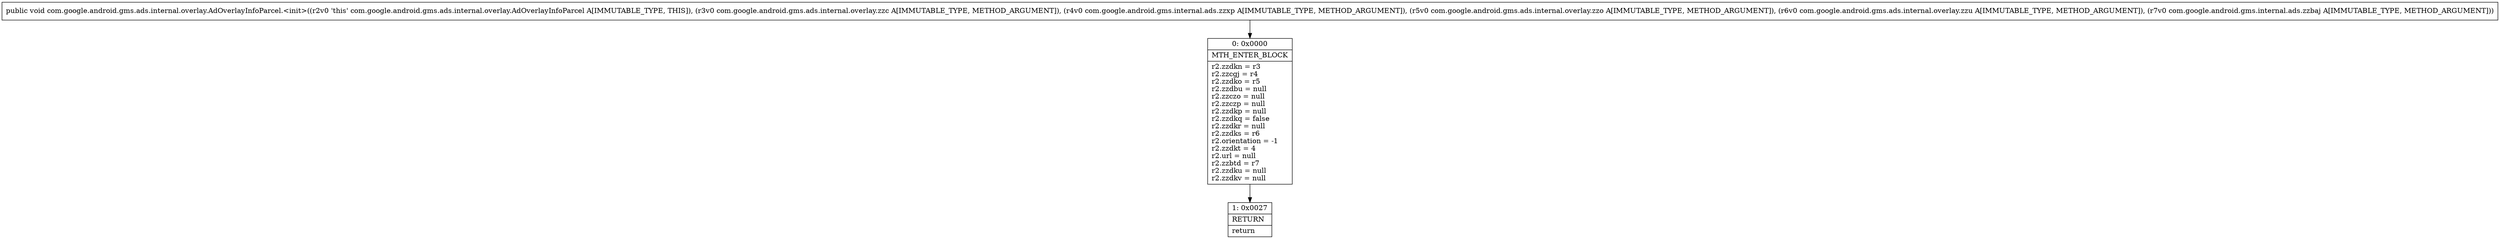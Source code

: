 digraph "CFG forcom.google.android.gms.ads.internal.overlay.AdOverlayInfoParcel.\<init\>(Lcom\/google\/android\/gms\/ads\/internal\/overlay\/zzc;Lcom\/google\/android\/gms\/internal\/ads\/zzxp;Lcom\/google\/android\/gms\/ads\/internal\/overlay\/zzo;Lcom\/google\/android\/gms\/ads\/internal\/overlay\/zzu;Lcom\/google\/android\/gms\/internal\/ads\/zzbaj;)V" {
Node_0 [shape=record,label="{0\:\ 0x0000|MTH_ENTER_BLOCK\l|r2.zzdkn = r3\lr2.zzcgj = r4\lr2.zzdko = r5\lr2.zzdbu = null\lr2.zzczo = null\lr2.zzczp = null\lr2.zzdkp = null\lr2.zzdkq = false\lr2.zzdkr = null\lr2.zzdks = r6\lr2.orientation = \-1\lr2.zzdkt = 4\lr2.url = null\lr2.zzbtd = r7\lr2.zzdku = null\lr2.zzdkv = null\l}"];
Node_1 [shape=record,label="{1\:\ 0x0027|RETURN\l|return\l}"];
MethodNode[shape=record,label="{public void com.google.android.gms.ads.internal.overlay.AdOverlayInfoParcel.\<init\>((r2v0 'this' com.google.android.gms.ads.internal.overlay.AdOverlayInfoParcel A[IMMUTABLE_TYPE, THIS]), (r3v0 com.google.android.gms.ads.internal.overlay.zzc A[IMMUTABLE_TYPE, METHOD_ARGUMENT]), (r4v0 com.google.android.gms.internal.ads.zzxp A[IMMUTABLE_TYPE, METHOD_ARGUMENT]), (r5v0 com.google.android.gms.ads.internal.overlay.zzo A[IMMUTABLE_TYPE, METHOD_ARGUMENT]), (r6v0 com.google.android.gms.ads.internal.overlay.zzu A[IMMUTABLE_TYPE, METHOD_ARGUMENT]), (r7v0 com.google.android.gms.internal.ads.zzbaj A[IMMUTABLE_TYPE, METHOD_ARGUMENT])) }"];
MethodNode -> Node_0;
Node_0 -> Node_1;
}

